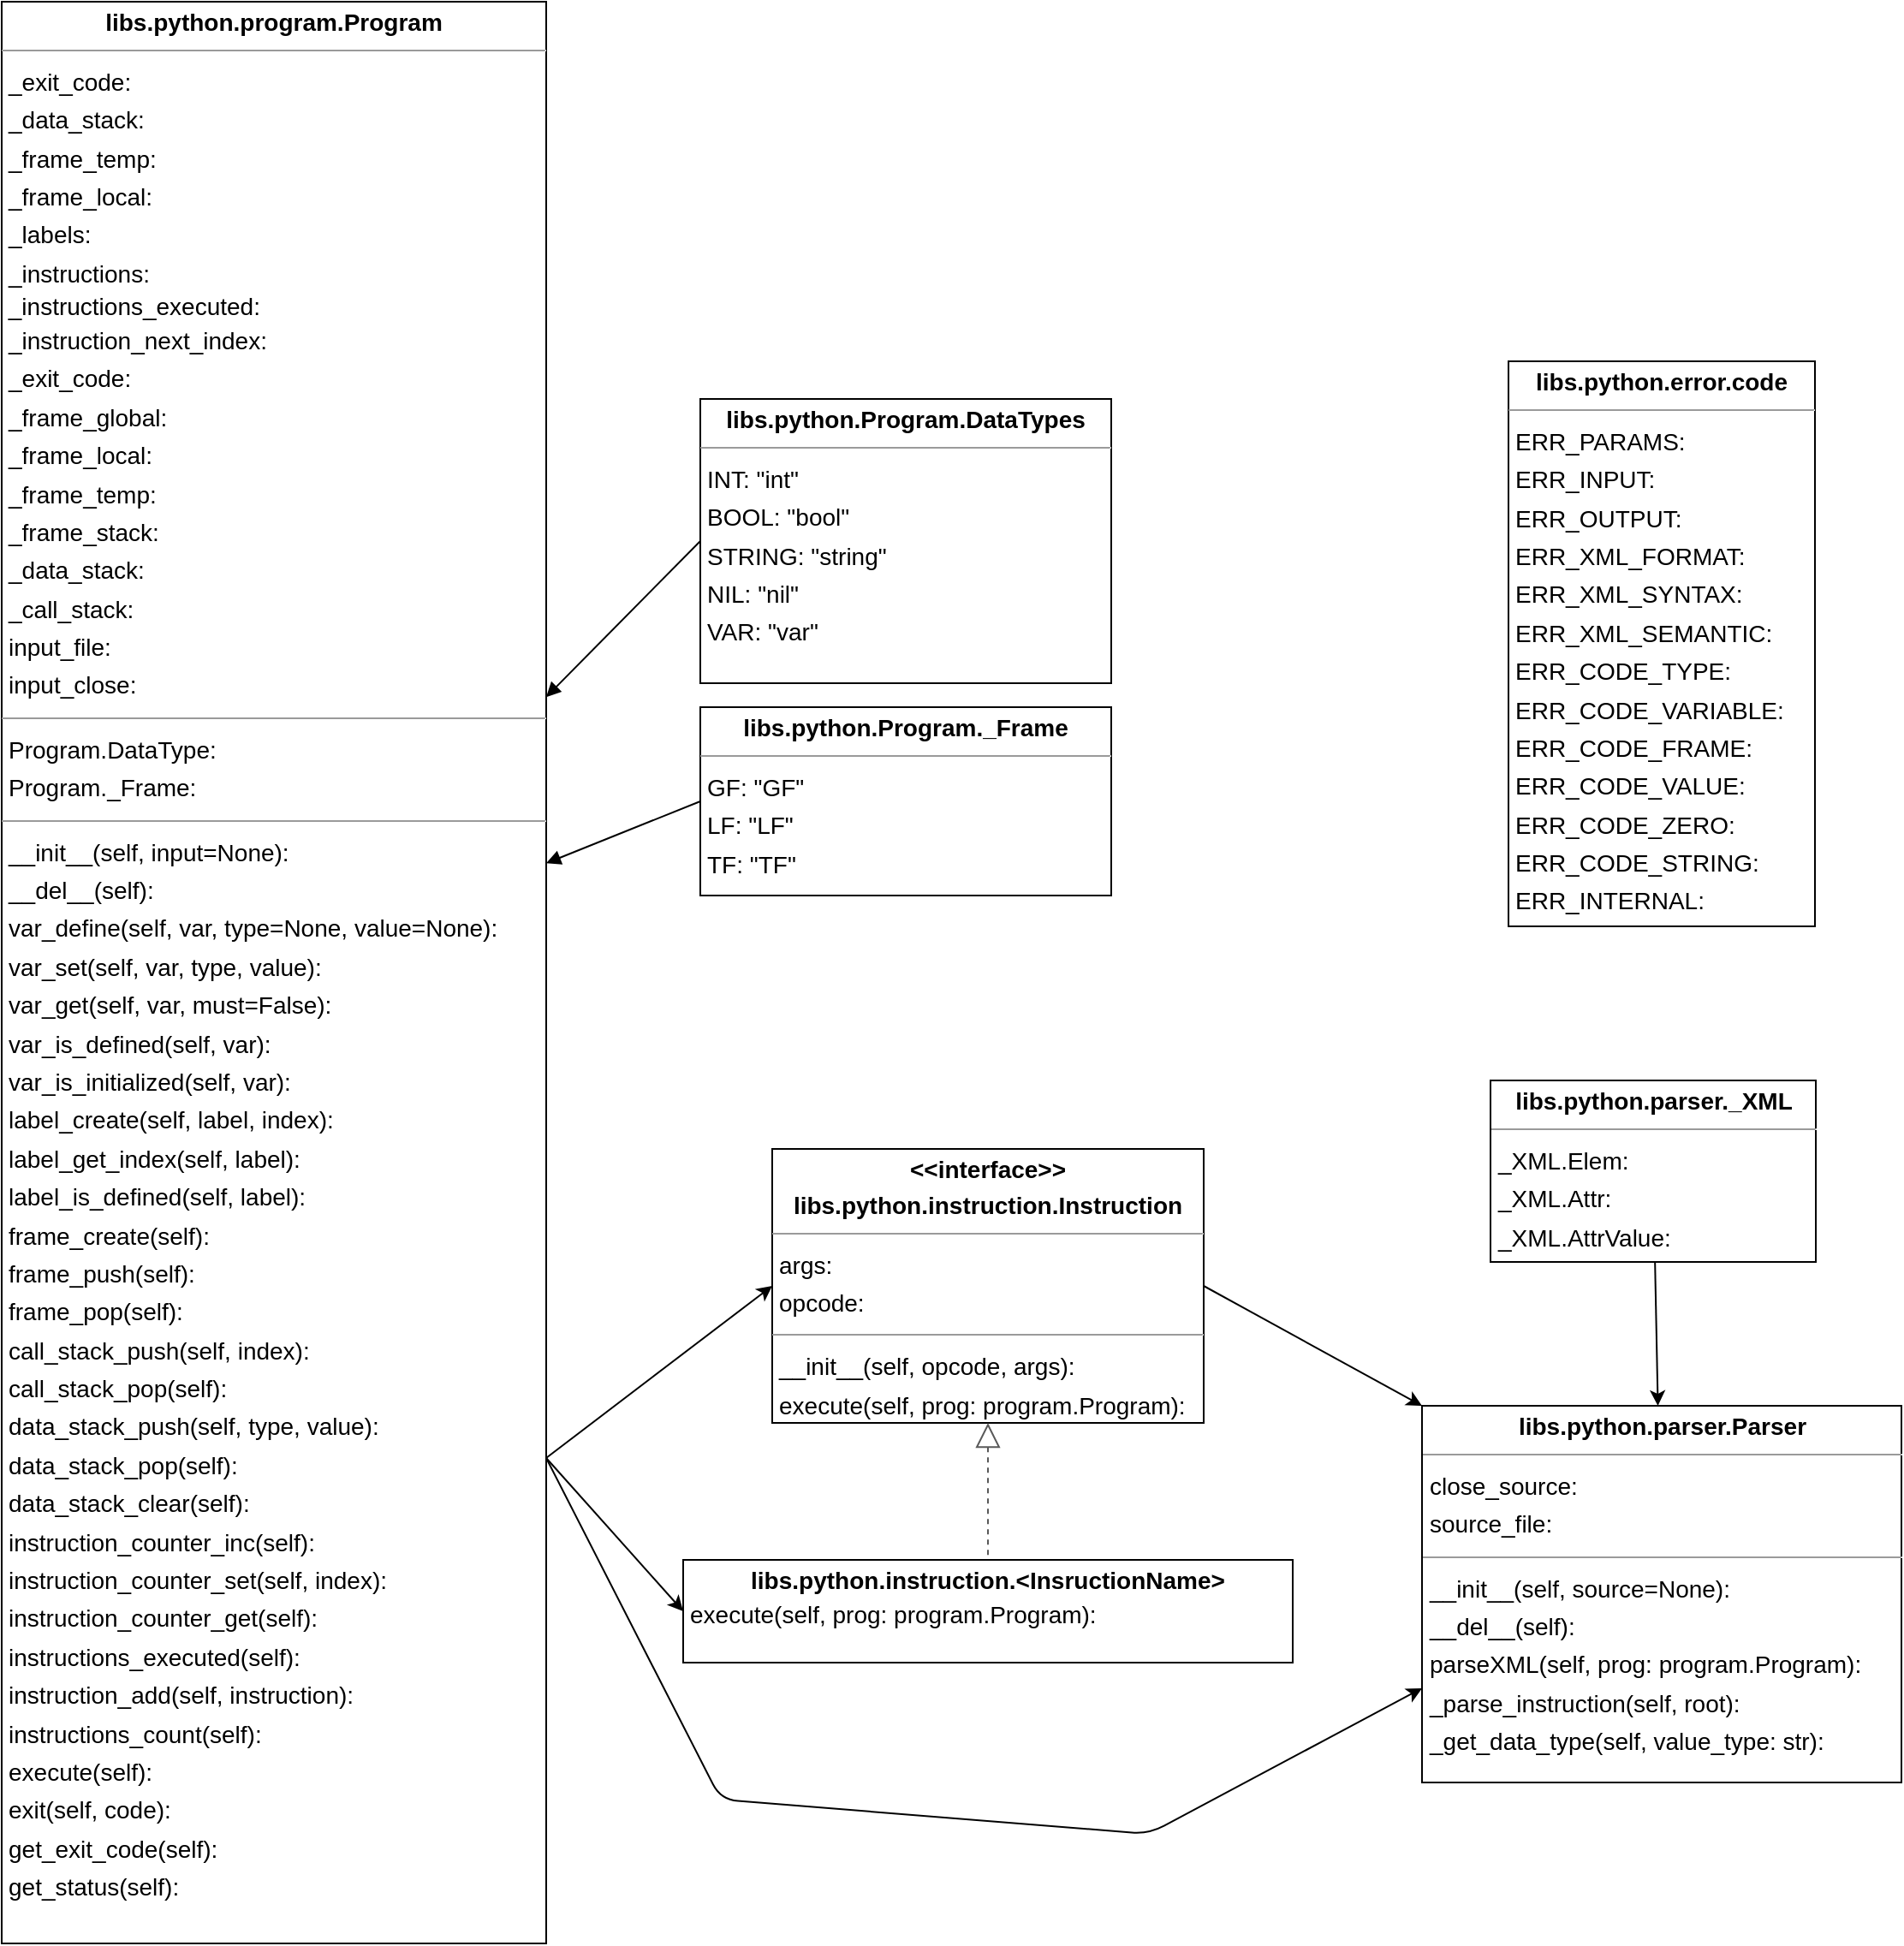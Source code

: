 <mxfile>
    <diagram id="XViEKWIrcX8TFkpJ1rhD" name="Page-1">
        <mxGraphModel dx="1924" dy="2062" grid="1" gridSize="10" guides="1" tooltips="1" connect="1" arrows="1" fold="1" page="0" pageScale="1" pageWidth="850" pageHeight="1100" background="none" math="0" shadow="0">
            <root>
                <mxCell id="0"/>
                <mxCell id="1" parent="0"/>
                <mxCell id="node2" value="&lt;p style=&quot;margin:0px;margin-top:4px;text-align:center;&quot;&gt;&lt;b&gt;libs.python.parser.Parser&lt;/b&gt;&lt;/p&gt;&lt;hr size=&quot;1&quot;&gt;&lt;p style=&quot;margin:0 0 0 4px;line-height:1.6;&quot;&gt; close_source: &lt;br&gt; source_file:&lt;br&gt;&lt;/p&gt;&lt;hr size=&quot;1&quot;&gt;&lt;p style=&quot;margin:0 0 0 4px;line-height:1.6;&quot;&gt; __init__(self, source=None): &lt;br&gt; __del__(self): &lt;br&gt; parseXML(self, prog: program.Program): &lt;br&gt; _parse_instruction(self, root): &lt;br&gt; _get_data_type(self, value_type: str): &lt;/p&gt;" style="verticalAlign=top;align=left;overflow=fill;fontSize=14;fontFamily=Helvetica;html=1;rounded=0;shadow=0;comic=0;labelBackgroundColor=none;strokeWidth=1;" parent="1" vertex="1">
                    <mxGeometry x="759.5" y="290" width="280" height="220" as="geometry"/>
                </mxCell>
                <mxCell id="16" style="edgeStyle=none;html=1;" edge="1" parent="1" source="node0" target="node2">
                    <mxGeometry relative="1" as="geometry"/>
                </mxCell>
                <mxCell id="node0" value="&lt;p style=&quot;margin:0px;margin-top:4px;text-align:center;&quot;&gt;&lt;b&gt;libs.python.parser._XML&lt;/b&gt;&lt;/p&gt;&lt;hr size=&quot;1&quot;/&gt;&lt;p style=&quot;margin:0 0 0 4px;line-height:1.6;&quot;&gt; _XML.Elem: &lt;br/&gt; _XML.Attr: &lt;br/&gt; _XML.AttrValue: &lt;/p&gt;" style="verticalAlign=top;align=left;overflow=fill;fontSize=14;fontFamily=Helvetica;html=1;rounded=0;shadow=0;comic=0;labelBackgroundColor=none;strokeWidth=1;" parent="1" vertex="1">
                    <mxGeometry x="799.5" y="100" width="190" height="106" as="geometry"/>
                </mxCell>
                <mxCell id="2" value="&lt;p style=&quot;margin:0px;margin-top:4px;text-align:center;&quot;&gt;&lt;b&gt;libs.python.error.code&lt;/b&gt;&lt;/p&gt;&lt;hr size=&quot;1&quot;/&gt;&lt;p style=&quot;margin:0 0 0 4px;line-height:1.6;&quot;&gt; ERR_PARAMS: &lt;br/&gt; ERR_INPUT: &lt;br/&gt; ERR_OUTPUT: &lt;br/&gt; ERR_XML_FORMAT: &lt;br/&gt; ERR_XML_SYNTAX: &lt;br/&gt; ERR_XML_SEMANTIC: &lt;br/&gt; ERR_CODE_TYPE: &lt;br/&gt; ERR_CODE_VARIABLE: &lt;br/&gt; ERR_CODE_FRAME: &lt;br/&gt; ERR_CODE_VALUE: &lt;br/&gt; ERR_CODE_ZERO: &lt;br/&gt; ERR_CODE_STRING: &lt;br/&gt; ERR_INTERNAL: &lt;/p&gt;" style="verticalAlign=top;align=left;overflow=fill;fontSize=14;fontFamily=Helvetica;html=1;rounded=0;shadow=0;comic=0;labelBackgroundColor=none;strokeWidth=1;" parent="1" vertex="1">
                    <mxGeometry x="810" y="-320" width="179" height="330" as="geometry"/>
                </mxCell>
                <mxCell id="20" style="edgeStyle=none;html=1;exitX=1;exitY=0.5;exitDx=0;exitDy=0;entryX=0;entryY=0;entryDx=0;entryDy=0;" edge="1" parent="1" source="6" target="node2">
                    <mxGeometry relative="1" as="geometry"/>
                </mxCell>
                <mxCell id="6" value="&lt;p style=&quot;margin:0px;margin-top:4px;text-align:center;&quot;&gt;&lt;b&gt;&amp;lt;&amp;lt;interface&amp;gt;&amp;gt;&lt;/b&gt;&lt;/p&gt;&lt;p style=&quot;margin:0px;margin-top:4px;text-align:center;&quot;&gt;&lt;b&gt;libs.python.instruction.Instruction&lt;/b&gt;&lt;/p&gt;&lt;hr size=&quot;1&quot;&gt;&lt;p style=&quot;margin:0 0 0 4px;line-height:1.6;&quot;&gt; args: &lt;br&gt; opcode: &lt;/p&gt;&lt;hr size=&quot;1&quot;&gt;&lt;p style=&quot;margin:0 0 0 4px;line-height:1.6;&quot;&gt; __init__(self, opcode, args): &lt;br&gt; execute(self, prog: program.Program): &lt;/p&gt;" style="verticalAlign=top;align=left;overflow=fill;fontSize=14;fontFamily=Helvetica;html=1;rounded=0;shadow=0;comic=0;labelBackgroundColor=none;strokeWidth=1;" parent="1" vertex="1">
                    <mxGeometry x="380" y="140" width="252" height="160" as="geometry"/>
                </mxCell>
                <mxCell id="7" value="&lt;p style=&quot;margin:0px;margin-top:4px;text-align:center;&quot;&gt;&lt;b&gt;libs.python.instruction.&amp;lt;InsructionName&amp;gt;&lt;/b&gt;&lt;/p&gt;&lt;p style=&quot;margin:0 0 0 4px;line-height:1.6;&quot;&gt; execute(self, prog: program.Program): &lt;/p&gt;" style="verticalAlign=top;align=left;overflow=fill;fontSize=14;fontFamily=Helvetica;html=1;rounded=0;shadow=0;comic=0;labelBackgroundColor=none;strokeWidth=1;" parent="1" vertex="1">
                    <mxGeometry x="328" y="380" width="356" height="60" as="geometry"/>
                </mxCell>
                <mxCell id="8" value="" style="html=1;rounded=1;edgeStyle=orthogonalEdgeStyle;dashed=1;startArrow=block;startSize=12;endArrow=none;strokeColor=#595959;entryX=0.5;entryY=0;entryDx=0;entryDy=0;endFill=0;exitX=0.5;exitY=1;exitDx=0;exitDy=0;startFill=0;" parent="1" source="6" target="7" edge="1">
                    <mxGeometry width="50" height="50" relative="1" as="geometry">
                        <mxPoint x="1029" y="420" as="sourcePoint"/>
                    </mxGeometry>
                </mxCell>
                <mxCell id="17" style="edgeStyle=none;html=1;exitX=1;exitY=0.75;exitDx=0;exitDy=0;entryX=0;entryY=0.5;entryDx=0;entryDy=0;" edge="1" parent="1" source="9" target="6">
                    <mxGeometry relative="1" as="geometry"/>
                </mxCell>
                <mxCell id="18" style="edgeStyle=none;html=1;exitX=1;exitY=0.75;exitDx=0;exitDy=0;entryX=0;entryY=0.5;entryDx=0;entryDy=0;" edge="1" parent="1" source="9" target="7">
                    <mxGeometry relative="1" as="geometry"/>
                </mxCell>
                <mxCell id="22" style="edgeStyle=none;html=1;exitX=1;exitY=0.75;exitDx=0;exitDy=0;entryX=0;entryY=0.75;entryDx=0;entryDy=0;" edge="1" parent="1" source="9" target="node2">
                    <mxGeometry relative="1" as="geometry">
                        <Array as="points">
                            <mxPoint x="350" y="520"/>
                            <mxPoint x="600" y="540"/>
                        </Array>
                    </mxGeometry>
                </mxCell>
                <mxCell id="9" value="&lt;p style=&quot;margin:0px;margin-top:4px;text-align:center;&quot;&gt;&lt;b&gt;libs.python.program.Program&lt;/b&gt;&lt;/p&gt;&lt;hr size=&quot;1&quot;&gt;&lt;p style=&quot;margin:0 0 0 4px;line-height:1.6;&quot;&gt;_exit_code: &lt;br&gt; _data_stack: &lt;br&gt; _frame_temp: &lt;br&gt; _frame_local: &lt;br&gt; _labels: &lt;br&gt;_instructions:&lt;/p&gt;&amp;nbsp;_instructions_executed:&lt;p style=&quot;margin:0 0 0 4px;line-height:1.6;&quot;&gt;_instruction_next_index:&lt;br&gt;_exit_code:&lt;br&gt;_frame_global: &lt;br&gt; _frame_local: &lt;br&gt; _frame_temp: &lt;br&gt; _frame_stack: &lt;br&gt; _data_stack: &lt;br&gt; _call_stack:&lt;br&gt; input_file: &lt;br&gt; input_close: &lt;/p&gt;&lt;hr size=&quot;1&quot;&gt;&lt;p style=&quot;margin:0 0 0 4px;line-height:1.6;&quot;&gt; Program.DataType: &lt;br&gt; Program._Frame: &lt;/p&gt;&lt;hr size=&quot;1&quot;&gt;&lt;p style=&quot;margin:0 0 0 4px;line-height:1.6;&quot;&gt; __init__(self, input=None): &lt;br&gt; __del__(self): &lt;br&gt; var_define(self, var, type=None, value=None): &lt;br&gt; var_set(self, var, type, value): &lt;br&gt; var_get(self, var, must=False): &lt;br&gt; var_is_defined(self, var): &lt;br&gt; var_is_initialized(self, var): &lt;br&gt; label_create(self, label, index): &lt;br&gt; label_get_index(self, label): &lt;br&gt; label_is_defined(self, label): &lt;br&gt; frame_create(self): &lt;br&gt; frame_push(self): &lt;br&gt; frame_pop(self): &lt;br&gt; call_stack_push(self, index): &lt;br&gt; call_stack_pop(self): &lt;br&gt; data_stack_push(self, type, value): &lt;br&gt; data_stack_pop(self): &lt;br&gt; data_stack_clear(self): &lt;br&gt; instruction_counter_inc(self): &lt;br&gt; instruction_counter_set(self, index): &lt;br&gt; instruction_counter_get(self): &lt;br&gt; instructions_executed(self): &lt;br&gt; instruction_add(self, instruction): &lt;br&gt; instructions_count(self): &lt;br&gt; execute(self): &lt;br&gt; exit(self, code): &lt;br&gt; get_exit_code(self): &lt;br&gt; get_status(self): &lt;/p&gt;" style="verticalAlign=top;align=left;overflow=fill;fontSize=14;fontFamily=Helvetica;html=1;rounded=0;shadow=0;comic=0;labelBackgroundColor=none;strokeWidth=1;" parent="1" vertex="1">
                    <mxGeometry x="-70" y="-530" width="318" height="1134" as="geometry"/>
                </mxCell>
                <mxCell id="10" style="edgeStyle=none;html=1;exitX=0;exitY=0.5;exitDx=0;exitDy=0;strokeWidth=1;endArrow=block;" parent="1" source="11" target="9" edge="1">
                    <mxGeometry relative="1" as="geometry"/>
                </mxCell>
                <mxCell id="11" value="&lt;p style=&quot;margin:0px;margin-top:4px;text-align:center;&quot;&gt;&lt;b&gt;libs.python.Program.DataTypes&lt;/b&gt;&lt;/p&gt;&lt;hr size=&quot;1&quot;&gt;&lt;p style=&quot;margin:0 0 0 4px;line-height:1.6;&quot;&gt; INT: &quot;int&quot;&lt;/p&gt;&lt;p style=&quot;margin:0 0 0 4px;line-height:1.6;&quot;&gt;BOOL: &quot;bool&quot;&lt;br&gt; STRING: &quot;string&quot;&lt;br&gt;&lt;/p&gt;&lt;p style=&quot;margin:0 0 0 4px;line-height:1.6;&quot;&gt;NIL: &quot;nil&quot;&lt;/p&gt;&lt;p style=&quot;margin:0 0 0 4px;line-height:1.6;&quot;&gt;VAR: &quot;var&quot;&lt;/p&gt;" style="verticalAlign=top;align=left;overflow=fill;fontSize=14;fontFamily=Helvetica;html=1;rounded=0;shadow=0;comic=0;labelBackgroundColor=none;strokeWidth=1;" parent="1" vertex="1">
                    <mxGeometry x="338" y="-298" width="240" height="166" as="geometry"/>
                </mxCell>
                <mxCell id="12" style="edgeStyle=none;html=1;exitX=0;exitY=0.5;exitDx=0;exitDy=0;strokeWidth=1;endArrow=block;" parent="1" source="13" target="9" edge="1">
                    <mxGeometry relative="1" as="geometry"/>
                </mxCell>
                <mxCell id="13" value="&lt;p style=&quot;margin:0px;margin-top:4px;text-align:center;&quot;&gt;&lt;b&gt;libs.python.Program._Frame&lt;/b&gt;&lt;/p&gt;&lt;hr size=&quot;1&quot;&gt;&lt;p style=&quot;margin:0 0 0 4px;line-height:1.6;&quot;&gt; GF: &quot;GF&quot;&lt;/p&gt;&lt;p style=&quot;margin:0 0 0 4px;line-height:1.6;&quot;&gt;LF: &quot;LF&quot;&lt;br&gt; TF: &quot;TF&quot;&lt;/p&gt;" style="verticalAlign=top;align=left;overflow=fill;fontSize=14;fontFamily=Helvetica;html=1;rounded=0;shadow=0;comic=0;labelBackgroundColor=none;strokeWidth=1;" parent="1" vertex="1">
                    <mxGeometry x="338" y="-118" width="240" height="110" as="geometry"/>
                </mxCell>
            </root>
        </mxGraphModel>
    </diagram>
</mxfile>